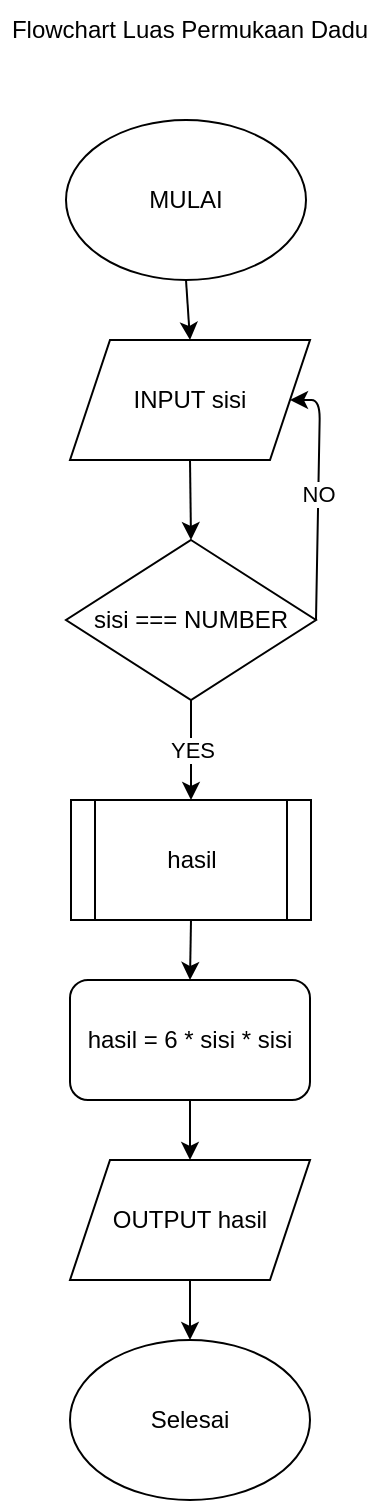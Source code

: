 <mxfile>
    <diagram id="igxhtG-qk5N7Uxzjskpd" name="Flowchart Luas permukaan dadu">
        <mxGraphModel dx="662" dy="467" grid="1" gridSize="10" guides="1" tooltips="1" connect="1" arrows="1" fold="1" page="1" pageScale="1" pageWidth="850" pageHeight="1100" math="0" shadow="0">
            <root>
                <mxCell id="0"/>
                <mxCell id="1" parent="0"/>
                <mxCell id="eGiSJUhgHARl2_mfINpc-1" value="Flowchart Luas Permukaan Dadu" style="text;html=1;strokeColor=none;fillColor=none;align=center;verticalAlign=middle;whiteSpace=wrap;rounded=0;" parent="1" vertex="1">
                    <mxGeometry x="330" y="10" width="190" height="30" as="geometry"/>
                </mxCell>
                <mxCell id="mAerkZqi7aBmmSv-46kn-1" style="edgeStyle=none;html=1;exitX=0.5;exitY=1;exitDx=0;exitDy=0;entryX=0.5;entryY=0;entryDx=0;entryDy=0;" parent="1" source="eGiSJUhgHARl2_mfINpc-2" target="eGiSJUhgHARl2_mfINpc-4" edge="1">
                    <mxGeometry relative="1" as="geometry"/>
                </mxCell>
                <mxCell id="eGiSJUhgHARl2_mfINpc-2" value="MULAI" style="ellipse;whiteSpace=wrap;html=1;" parent="1" vertex="1">
                    <mxGeometry x="363" y="70" width="120" height="80" as="geometry"/>
                </mxCell>
                <mxCell id="eGiSJUhgHARl2_mfINpc-3" value="Selesai" style="ellipse;whiteSpace=wrap;html=1;" parent="1" vertex="1">
                    <mxGeometry x="365" y="680" width="120" height="80" as="geometry"/>
                </mxCell>
                <mxCell id="eGiSJUhgHARl2_mfINpc-10" style="edgeStyle=none;html=1;exitX=0.5;exitY=1;exitDx=0;exitDy=0;entryX=0.5;entryY=0;entryDx=0;entryDy=0;" parent="1" source="eGiSJUhgHARl2_mfINpc-4" target="eGiSJUhgHARl2_mfINpc-6" edge="1">
                    <mxGeometry relative="1" as="geometry"/>
                </mxCell>
                <mxCell id="eGiSJUhgHARl2_mfINpc-4" value="INPUT sisi" style="shape=parallelogram;perimeter=parallelogramPerimeter;whiteSpace=wrap;html=1;fixedSize=1;" parent="1" vertex="1">
                    <mxGeometry x="365" y="180" width="120" height="60" as="geometry"/>
                </mxCell>
                <mxCell id="mAerkZqi7aBmmSv-46kn-5" style="edgeStyle=none;html=1;exitX=0.5;exitY=1;exitDx=0;exitDy=0;entryX=0.5;entryY=0;entryDx=0;entryDy=0;" parent="1" source="eGiSJUhgHARl2_mfINpc-5" target="eGiSJUhgHARl2_mfINpc-3" edge="1">
                    <mxGeometry relative="1" as="geometry"/>
                </mxCell>
                <mxCell id="eGiSJUhgHARl2_mfINpc-5" value="OUTPUT hasil" style="shape=parallelogram;perimeter=parallelogramPerimeter;whiteSpace=wrap;html=1;fixedSize=1;" parent="1" vertex="1">
                    <mxGeometry x="365" y="590" width="120" height="60" as="geometry"/>
                </mxCell>
                <mxCell id="eGiSJUhgHARl2_mfINpc-9" value="NO" style="edgeStyle=none;html=1;exitX=1;exitY=0.5;exitDx=0;exitDy=0;entryX=1;entryY=0.5;entryDx=0;entryDy=0;" parent="1" source="eGiSJUhgHARl2_mfINpc-6" target="eGiSJUhgHARl2_mfINpc-4" edge="1">
                    <mxGeometry x="0.008" relative="1" as="geometry">
                        <Array as="points">
                            <mxPoint x="490" y="210"/>
                        </Array>
                        <mxPoint as="offset"/>
                    </mxGeometry>
                </mxCell>
                <mxCell id="mAerkZqi7aBmmSv-46kn-2" value="YES" style="edgeStyle=none;html=1;exitX=0.5;exitY=1;exitDx=0;exitDy=0;entryX=0.5;entryY=0;entryDx=0;entryDy=0;" parent="1" source="eGiSJUhgHARl2_mfINpc-6" target="eGiSJUhgHARl2_mfINpc-7" edge="1">
                    <mxGeometry relative="1" as="geometry"/>
                </mxCell>
                <mxCell id="eGiSJUhgHARl2_mfINpc-6" value="sisi === NUMBER" style="rhombus;whiteSpace=wrap;html=1;" parent="1" vertex="1">
                    <mxGeometry x="363" y="280" width="125" height="80" as="geometry"/>
                </mxCell>
                <mxCell id="mAerkZqi7aBmmSv-46kn-3" style="edgeStyle=none;html=1;exitX=0.5;exitY=1;exitDx=0;exitDy=0;entryX=0.5;entryY=0;entryDx=0;entryDy=0;" parent="1" source="eGiSJUhgHARl2_mfINpc-7" target="eGiSJUhgHARl2_mfINpc-8" edge="1">
                    <mxGeometry relative="1" as="geometry"/>
                </mxCell>
                <mxCell id="eGiSJUhgHARl2_mfINpc-7" value="hasil" style="shape=process;whiteSpace=wrap;html=1;backgroundOutline=1;" parent="1" vertex="1">
                    <mxGeometry x="365.5" y="410" width="120" height="60" as="geometry"/>
                </mxCell>
                <mxCell id="mAerkZqi7aBmmSv-46kn-4" style="edgeStyle=none;html=1;exitX=0.5;exitY=1;exitDx=0;exitDy=0;entryX=0.5;entryY=0;entryDx=0;entryDy=0;" parent="1" source="eGiSJUhgHARl2_mfINpc-8" target="eGiSJUhgHARl2_mfINpc-5" edge="1">
                    <mxGeometry relative="1" as="geometry"/>
                </mxCell>
                <mxCell id="eGiSJUhgHARl2_mfINpc-8" value="hasil = 6 * sisi * sisi" style="rounded=1;whiteSpace=wrap;html=1;" parent="1" vertex="1">
                    <mxGeometry x="365" y="500" width="120" height="60" as="geometry"/>
                </mxCell>
            </root>
        </mxGraphModel>
    </diagram>
    <diagram id="GPDPFKyJoKnp78J4Ad1X" name="Flowchart luas dan keliling lingkaran">
        <mxGraphModel dx="662" dy="467" grid="1" gridSize="10" guides="1" tooltips="1" connect="1" arrows="1" fold="1" page="1" pageScale="1" pageWidth="850" pageHeight="1100" math="0" shadow="0">
            <root>
                <mxCell id="0"/>
                <mxCell id="1" parent="0"/>
                <mxCell id="2" value="Flowchart luas dan keliling lingkaran" style="text;html=1;strokeColor=none;fillColor=none;align=left;verticalAlign=middle;whiteSpace=wrap;rounded=0;" parent="1" vertex="1">
                    <mxGeometry x="319" y="10" width="212" height="30" as="geometry"/>
                </mxCell>
                <mxCell id="33" style="edgeStyle=none;html=1;exitX=0.5;exitY=1;exitDx=0;exitDy=0;entryX=0.5;entryY=0;entryDx=0;entryDy=0;" parent="1" source="3" target="5" edge="1">
                    <mxGeometry relative="1" as="geometry"/>
                </mxCell>
                <mxCell id="3" value="" style="ellipse;whiteSpace=wrap;html=1;" parent="1" vertex="1">
                    <mxGeometry x="365" y="60" width="120" height="80" as="geometry"/>
                </mxCell>
                <mxCell id="4" value="SELESAI" style="ellipse;whiteSpace=wrap;html=1;" parent="1" vertex="1">
                    <mxGeometry x="365" y="860" width="120" height="80" as="geometry"/>
                </mxCell>
                <mxCell id="17" style="edgeStyle=none;html=1;exitX=0.5;exitY=1;exitDx=0;exitDy=0;" parent="1" source="5" target="7" edge="1">
                    <mxGeometry relative="1" as="geometry"/>
                </mxCell>
                <mxCell id="5" value="" style="shape=parallelogram;perimeter=parallelogramPerimeter;whiteSpace=wrap;html=1;fixedSize=1;" parent="1" vertex="1">
                    <mxGeometry x="365" y="160" width="120" height="60" as="geometry"/>
                </mxCell>
                <mxCell id="31" style="edgeStyle=none;html=1;exitX=0.5;exitY=1;exitDx=0;exitDy=0;entryX=0.5;entryY=0;entryDx=0;entryDy=0;" parent="1" source="6" target="4" edge="1">
                    <mxGeometry relative="1" as="geometry"/>
                </mxCell>
                <mxCell id="6" value="OUTPUT Luas dan keliling" style="shape=parallelogram;perimeter=parallelogramPerimeter;whiteSpace=wrap;html=1;fixedSize=1;" parent="1" vertex="1">
                    <mxGeometry x="338" y="760" width="175" height="60" as="geometry"/>
                </mxCell>
                <mxCell id="15" value="NO" style="edgeStyle=none;html=1;exitX=1;exitY=0.5;exitDx=0;exitDy=0;entryX=1;entryY=0.5;entryDx=0;entryDy=0;" parent="1" source="7" target="5" edge="1">
                    <mxGeometry relative="1" as="geometry">
                        <Array as="points">
                            <mxPoint x="530" y="295"/>
                            <mxPoint x="530" y="240"/>
                            <mxPoint x="530" y="190"/>
                        </Array>
                    </mxGeometry>
                </mxCell>
                <mxCell id="16" value="YES" style="edgeStyle=none;html=1;exitX=0.5;exitY=1;exitDx=0;exitDy=0;entryX=0.5;entryY=0;entryDx=0;entryDy=0;" parent="1" source="7" target="8" edge="1">
                    <mxGeometry relative="1" as="geometry"/>
                </mxCell>
                <mxCell id="7" value="" style="rhombus;whiteSpace=wrap;html=1;" parent="1" vertex="1">
                    <mxGeometry x="358" y="250" width="135" height="90" as="geometry"/>
                </mxCell>
                <mxCell id="20" value="YES" style="edgeStyle=none;html=1;exitX=0;exitY=0.5;exitDx=0;exitDy=0;entryX=0.5;entryY=0;entryDx=0;entryDy=0;" parent="1" source="8" target="23" edge="1">
                    <mxGeometry x="0.238" relative="1" as="geometry">
                        <mxPoint x="320" y="520" as="targetPoint"/>
                        <Array as="points">
                            <mxPoint x="320" y="455"/>
                        </Array>
                        <mxPoint as="offset"/>
                    </mxGeometry>
                </mxCell>
                <mxCell id="21" value="NO" style="edgeStyle=none;html=1;exitX=1;exitY=0.5;exitDx=0;exitDy=0;entryX=0.5;entryY=0;entryDx=0;entryDy=0;" parent="1" source="8" target="24" edge="1">
                    <mxGeometry relative="1" as="geometry">
                        <mxPoint x="525" y="530" as="targetPoint"/>
                        <Array as="points">
                            <mxPoint x="525" y="455"/>
                        </Array>
                    </mxGeometry>
                </mxCell>
                <mxCell id="8" value="" style="rhombus;whiteSpace=wrap;html=1;" parent="1" vertex="1">
                    <mxGeometry x="360" y="400" width="138" height="110" as="geometry"/>
                </mxCell>
                <mxCell id="11" value="MULAI" style="text;html=1;strokeColor=none;fillColor=none;align=center;verticalAlign=middle;whiteSpace=wrap;rounded=0;" parent="1" vertex="1">
                    <mxGeometry x="395" y="80" width="60" height="30" as="geometry"/>
                </mxCell>
                <mxCell id="12" value="INPUT r" style="text;html=1;strokeColor=none;fillColor=none;align=center;verticalAlign=middle;whiteSpace=wrap;rounded=0;" parent="1" vertex="1">
                    <mxGeometry x="395" y="175" width="60" height="30" as="geometry"/>
                </mxCell>
                <mxCell id="13" value="r === NUMMBER" style="text;html=1;strokeColor=none;fillColor=none;align=center;verticalAlign=middle;whiteSpace=wrap;rounded=0;" parent="1" vertex="1">
                    <mxGeometry x="377" y="280" width="95.5" height="30" as="geometry"/>
                </mxCell>
                <mxCell id="18" value="r % 7 == 0" style="text;html=1;strokeColor=none;fillColor=none;align=center;verticalAlign=middle;whiteSpace=wrap;rounded=0;" parent="1" vertex="1">
                    <mxGeometry x="390.5" y="440" width="70" height="30" as="geometry"/>
                </mxCell>
                <mxCell id="27" style="edgeStyle=none;html=1;exitX=0.5;exitY=1;exitDx=0;exitDy=0;entryX=0.5;entryY=0;entryDx=0;entryDy=0;" parent="1" source="23" target="25" edge="1">
                    <mxGeometry relative="1" as="geometry"/>
                </mxCell>
                <mxCell id="23" value="Luas&lt;br&gt;Keliling" style="shape=process;whiteSpace=wrap;html=1;backgroundOutline=1;" parent="1" vertex="1">
                    <mxGeometry x="260" y="520" width="120" height="60" as="geometry"/>
                </mxCell>
                <mxCell id="28" style="edgeStyle=none;html=1;exitX=0.5;exitY=1;exitDx=0;exitDy=0;entryX=0.5;entryY=0;entryDx=0;entryDy=0;" parent="1" source="24" target="26" edge="1">
                    <mxGeometry relative="1" as="geometry"/>
                </mxCell>
                <mxCell id="24" value="Luas&lt;br&gt;keliling" style="shape=process;whiteSpace=wrap;html=1;backgroundOutline=1;" parent="1" vertex="1">
                    <mxGeometry x="465.5" y="520" width="120" height="60" as="geometry"/>
                </mxCell>
                <mxCell id="29" style="edgeStyle=none;html=1;exitX=0.5;exitY=1;exitDx=0;exitDy=0;entryX=0;entryY=0.5;entryDx=0;entryDy=0;" parent="1" source="25" target="6" edge="1">
                    <mxGeometry relative="1" as="geometry">
                        <Array as="points">
                            <mxPoint x="320" y="790"/>
                        </Array>
                    </mxGeometry>
                </mxCell>
                <mxCell id="25" value="Luas = 22/7 * r * r&lt;br&gt;Keliling = 2 * 22/7 * r" style="rounded=1;whiteSpace=wrap;html=1;" parent="1" vertex="1">
                    <mxGeometry x="260" y="620" width="120" height="60" as="geometry"/>
                </mxCell>
                <mxCell id="30" style="edgeStyle=none;html=1;exitX=0.5;exitY=1;exitDx=0;exitDy=0;entryX=1;entryY=0.5;entryDx=0;entryDy=0;" parent="1" source="26" target="6" edge="1">
                    <mxGeometry relative="1" as="geometry">
                        <Array as="points">
                            <mxPoint x="526" y="790"/>
                        </Array>
                    </mxGeometry>
                </mxCell>
                <mxCell id="26" value="Luas = 3,14 * r * r&lt;br&gt;Keliling = 2 * 3,14 * r" style="rounded=1;whiteSpace=wrap;html=1;" parent="1" vertex="1">
                    <mxGeometry x="465.5" y="620" width="120" height="60" as="geometry"/>
                </mxCell>
            </root>
        </mxGraphModel>
    </diagram>
</mxfile>